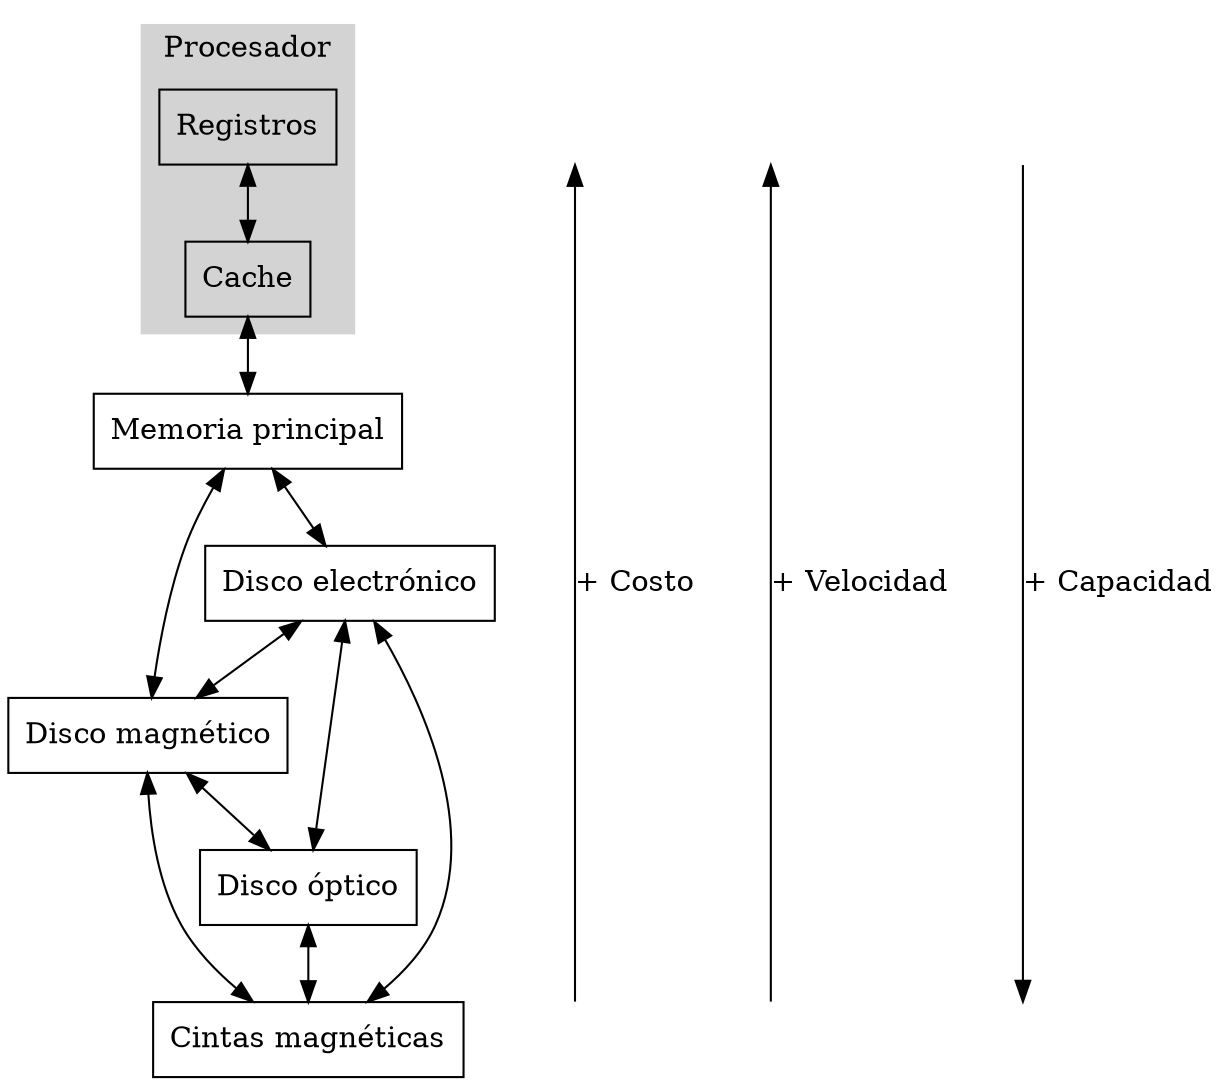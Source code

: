 #+begin_src dot :exports results :file ltxpng/jerarquia_memoria.png
digraph G {
	layout = dot;
	node [shape = box];
  subgraph cluster_0 {
	  rankdir = TB;
    label = "Procesador";
    style=filled;
    color=lightgrey;
  Registros ;
 	Cache ;
  }
	Principal [label = "Memoria principal"];
	Electr [label = "Disco electrónico"];
	Magnet [label = "Disco magnético"];
	Optico [label = "Disco óptico"];
	Cinta [label = "Cintas magnéticas"];
	
	Registros -> Cache [dir = both];
	
	Cache -> Principal [dir = both];
	
	Principal -> Electr [dir = both];
	Principal -> Magnet [dir = both];
	
	Electr -> Magnet [dir = both];
	
	Electr -> Optico [dir = both];
	Magnet -> Optico [dir = both];
	
        Optico -> Cinta [dir = both];
	Electr -> Cinta [dir = both, minlen=2];
	Magnet -> Cinta [dir = both, minlen=2];

  Caro [style=invis]; 
  Barato[style=invis]; 
  Rapido [style=invis]; 
  Lento [style=invis]; 
  Chico [style=invis]; 
  Grande [style=invis]; 
  Caro -> Barato [ label ="+ Costo", dir=back, minlen=6];
  Rapido -> Lento [ label ="+ Velocidad", dir=back, minlen=6];
  Chico -> Grande [ label ="+ Capacidad", minlen=6];
}
#+end_src
